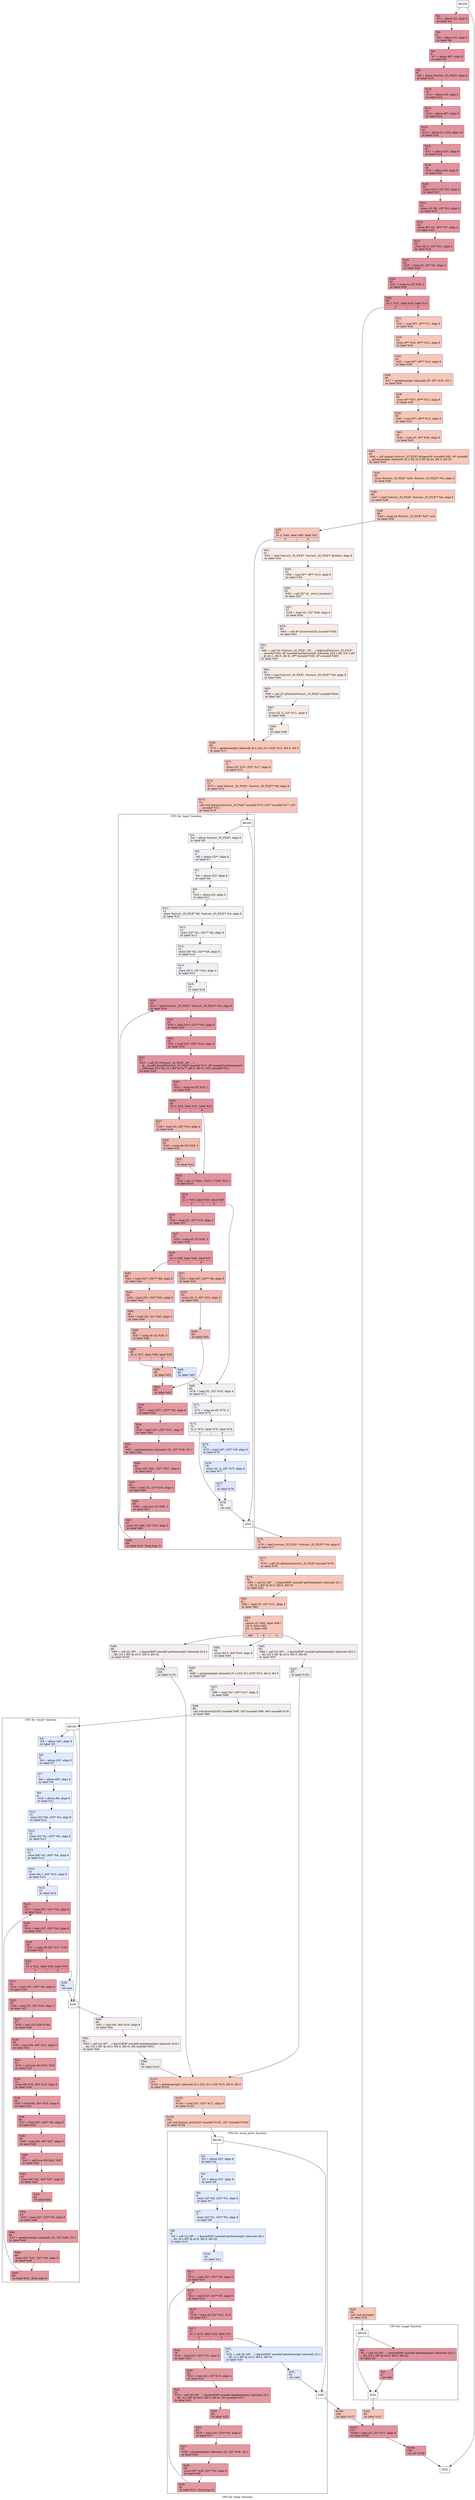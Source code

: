 digraph "CFG for 'main' function" {
	label="CFG for 'main' function";

	Nodebeginmain [shape=record, label="BEGIN"];
	Nodebeginmain -> Node0x7a5320
	Node0x7a5320 [shape=record,color="#b70d28ff", style=filled, fillcolor="#b70d2870",label="{%2:\l  %3 = alloca i32, align 4\l  br label %4\l}"];
	Node0x7a5320 -> Node0x7a5a90;
	Node0x7a5a90 [shape=record,color="#b70d28ff", style=filled, fillcolor="#b70d2870",label="{%4:\l4:                                                \l  %5 = alloca i32, align 4\l  br label %6\l}"];
	Node0x7a5a90 -> Node0x7a5c10;
	Node0x7a5c10 [shape=record,color="#b70d28ff", style=filled, fillcolor="#b70d2870",label="{%6:\l6:                                                \l  %7 = alloca i8**, align 8\l  br label %8\l}"];
	Node0x7a5c10 -> Node0x7a5d40;
	Node0x7a5d40 [shape=record,color="#b70d28ff", style=filled, fillcolor="#b70d2870",label="{%8:\l8:                                                \l  %9 = alloca %struct._IO_FILE*, align 8\l  br label %10\l}"];
	Node0x7a5d40 -> Node0x7a5b50;
	Node0x7a5b50 [shape=record,color="#b70d28ff", style=filled, fillcolor="#b70d2870",label="{%10:\l10:                                               \l  %11 = alloca i32, align 4\l  br label %12\l}"];
	Node0x7a5b50 -> Node0x7a5f50;
	Node0x7a5f50 [shape=record,color="#b70d28ff", style=filled, fillcolor="#b70d2870",label="{%12:\l12:                                               \l  %13 = alloca i8**, align 8\l  br label %14\l}"];
	Node0x7a5f50 -> Node0x7a6080;
	Node0x7a6080 [shape=record,color="#b70d28ff", style=filled, fillcolor="#b70d2870",label="{%14:\l14:                                               \l  %15 = alloca [5 x i32], align 16\l  br label %16\l}"];
	Node0x7a6080 -> Node0x7a61b0;
	Node0x7a61b0 [shape=record,color="#b70d28ff", style=filled, fillcolor="#b70d2870",label="{%16:\l16:                                               \l  %17 = alloca i32*, align 8\l  br label %18\l}"];
	Node0x7a61b0 -> Node0x7a62e0;
	Node0x7a62e0 [shape=record,color="#b70d28ff", style=filled, fillcolor="#b70d2870",label="{%18:\l18:                                               \l  %19 = alloca i64, align 8\l  br label %20\l}"];
	Node0x7a62e0 -> Node0x7a6410;
	Node0x7a6410 [shape=record,color="#b70d28ff", style=filled, fillcolor="#b70d2870",label="{%20:\l20:                                               \l  store i32 0, i32* %3, align 4\l  br label %21\l}"];
	Node0x7a6410 -> Node0x7a64d0;
	Node0x7a64d0 [shape=record,color="#b70d28ff", style=filled, fillcolor="#b70d2870",label="{%21:\l21:                                               \l  store i32 %0, i32* %5, align 4\l  br label %22\l}"];
	Node0x7a64d0 -> Node0x7a6590;
	Node0x7a6590 [shape=record,color="#b70d28ff", style=filled, fillcolor="#b70d2870",label="{%22:\l22:                                               \l  store i8** %1, i8*** %7, align 8\l  br label %23\l}"];
	Node0x7a6590 -> Node0x7a6650;
	Node0x7a6650 [shape=record,color="#b70d28ff", style=filled, fillcolor="#b70d2870",label="{%23:\l23:                                               \l  store i32 0, i32* %11, align 4\l  br label %24\l}"];
	Node0x7a6650 -> Node0x7a6710;
	Node0x7a6710 [shape=record,color="#b70d28ff", style=filled, fillcolor="#b70d2870",label="{%24:\l24:                                               \l  %25 = load i32, i32* %5, align 4\l  br label %26\l}"];
	Node0x7a6710 -> Node0x7a6840;
	Node0x7a6840 [shape=record,color="#b70d28ff", style=filled, fillcolor="#b70d2870",label="{%26:\l26:                                               \l  %27 = icmp ne i32 %25, 2\l  br label %28\l}"];
	Node0x7a6840 -> Node0x7a6930;
	Node0x7a6930 [shape=record,color="#b70d28ff", style=filled, fillcolor="#b70d2870",label="{%28:\l28:                                               \l  br i1 %27, label %29, label %31\l|{<s0>T|<s1>F}}"];
	Node0x7a6930:s0 -> Node0x7a69f0;
	Node0x7a6930:s1 -> Node0x7a6a40;
	Node0x7a69f0 [shape=record,color="#3d50c3ff", style=filled, fillcolor="#ec7f6370",label="{%29:\l29:                                               \l  call void @usage()\l  br label %30\l}"];
	Node0x7a69f0 -> Nodebeginusage;
	Nodeendusage -> Node0x7a6ce0;
	Node0x7a6ce0 [shape=record,color="#3d50c3ff", style=filled, fillcolor="#ec7f6370",label="{%30:\l30:                                               \l  br label %107\l}"];
	Node0x7a6ce0 -> Node0x7a6da0;
	Node0x7a6a40 [shape=record,color="#3d50c3ff", style=filled, fillcolor="#ec7f6370",label="{%31:\l31:                                               \l  %32 = load i8**, i8*** %7, align 8\l  br label %33\l}"];
	Node0x7a6a40 -> Node0x7a70e0;
	Node0x7a70e0 [shape=record,color="#3d50c3ff", style=filled, fillcolor="#ec7f6370",label="{%33:\l33:                                               \l  store i8** %32, i8*** %13, align 8\l  br label %34\l}"];
	Node0x7a70e0 -> Node0x7a7230;
	Node0x7a7230 [shape=record,color="#3d50c3ff", style=filled, fillcolor="#ec7f6370",label="{%34:\l34:                                               \l  %35 = load i8**, i8*** %13, align 8\l  br label %36\l}"];
	Node0x7a7230 -> Node0x7a7360;
	Node0x7a7360 [shape=record,color="#3d50c3ff", style=filled, fillcolor="#ec7f6370",label="{%36:\l36:                                               \l  %37 = getelementptr inbounds i8*, i8** %35, i32 1\l  br label %38\l}"];
	Node0x7a7360 -> Node0x7a74c0;
	Node0x7a74c0 [shape=record,color="#3d50c3ff", style=filled, fillcolor="#ec7f6370",label="{%38:\l38:                                               \l  store i8** %37, i8*** %13, align 8\l  br label %39\l}"];
	Node0x7a74c0 -> Node0x7a7610;
	Node0x7a7610 [shape=record,color="#3d50c3ff", style=filled, fillcolor="#ec7f6370",label="{%39:\l39:                                               \l  %40 = load i8**, i8*** %13, align 8\l  br label %41\l}"];
	Node0x7a7610 -> Node0x7a7740;
	Node0x7a7740 [shape=record,color="#3d50c3ff", style=filled, fillcolor="#ec7f6370",label="{%41:\l41:                                               \l  %42 = load i8*, i8** %40, align 8\l  br label %43\l}"];
	Node0x7a7740 -> Node0x7a7870;
	Node0x7a7870 [shape=record,color="#3d50c3ff", style=filled, fillcolor="#ec7f6370",label="{%43:\l43:                                               \l  %44 = call noalias %struct._IO_FILE* @fopen(i8* noundef %42, i8* noundef\l... getelementptr inbounds ([2 x i8], [2 x i8]* @.str, i64 0, i64 0))\l  br label %45\l}"];
	Node0x7a7870 -> Node0x7a7e30;
	Node0x7a7e30 [shape=record,color="#3d50c3ff", style=filled, fillcolor="#ec7f6370",label="{%45:\l45:                                               \l  store %struct._IO_FILE* %44, %struct._IO_FILE** %9, align 8\l  br label %46\l}"];
	Node0x7a7e30 -> Node0x7a7fc0;
	Node0x7a7fc0 [shape=record,color="#3d50c3ff", style=filled, fillcolor="#ec7f6370",label="{%46:\l46:                                               \l  %47 = load %struct._IO_FILE*, %struct._IO_FILE** %9, align 8\l  br label %48\l}"];
	Node0x7a7fc0 -> Node0x7a80f0;
	Node0x7a80f0 [shape=record,color="#3d50c3ff", style=filled, fillcolor="#ec7f6370",label="{%48:\l48:                                               \l  %49 = icmp ne %struct._IO_FILE* %47, null\l  br label %50\l}"];
	Node0x7a80f0 -> Node0x7a8650;
	Node0x7a8650 [shape=record,color="#3d50c3ff", style=filled, fillcolor="#ec7f6370",label="{%50:\l50:                                               \l  br i1 %49, label %69, label %51\l|{<s0>T|<s1>F}}"];
	Node0x7a8650:s0 -> Node0x7a8710;
	Node0x7a8650:s1 -> Node0x7a8760;
	Node0x7a8760 [shape=record,color="#3d50c3ff", style=filled, fillcolor="#ecd3c570",label="{%51:\l51:                                               \l  %52 = load %struct._IO_FILE*, %struct._IO_FILE** @stderr, align 8\l  br label %53\l}"];
	Node0x7a8760 -> Node0x7a8910;
	Node0x7a8910 [shape=record,color="#3d50c3ff", style=filled, fillcolor="#ecd3c570",label="{%53:\l53:                                               \l  %54 = load i8**, i8*** %13, align 8\l  br label %55\l}"];
	Node0x7a8910 -> Node0x7a8a40;
	Node0x7a8a40 [shape=record,color="#3d50c3ff", style=filled, fillcolor="#ecd3c570",label="{%55:\l55:                                               \l  %56 = call i32* @__errno_location()\l  br label %57\l}"];
	Node0x7a8a40 -> Node0x7a8d60;
	Node0x7a8d60 [shape=record,color="#3d50c3ff", style=filled, fillcolor="#ecd3c570",label="{%57:\l57:                                               \l  %58 = load i32, i32* %56, align 4\l  br label %59\l}"];
	Node0x7a8d60 -> Node0x7a8e90;
	Node0x7a8e90 [shape=record,color="#3d50c3ff", style=filled, fillcolor="#ecd3c570",label="{%59:\l59:                                               \l  %60 = call i8* @strerror(i32 noundef %58)\l  br label %61\l}"];
	Node0x7a8e90 -> Node0x7a9150;
	Node0x7a9150 [shape=record,color="#3d50c3ff", style=filled, fillcolor="#ecd3c570",label="{%61:\l61:                                               \l  %62 = call i32 (%struct._IO_FILE*, i8*, ...) @fprintf(%struct._IO_FILE*\l... noundef %52, i8* noundef getelementptr inbounds ([24 x i8], [24 x i8]*\l... @.str.1, i64 0, i64 0), i8** noundef %54, i8* noundef %60)\l  br label %63\l}"];
	Node0x7a9150 -> Node0x7a9510;
	Node0x7a9510 [shape=record,color="#3d50c3ff", style=filled, fillcolor="#ecd3c570",label="{%63:\l63:                                               \l  %64 = load %struct._IO_FILE*, %struct._IO_FILE** %9, align 8\l  br label %65\l}"];
	Node0x7a9510 -> Node0x7a9a50;
	Node0x7a9a50 [shape=record,color="#3d50c3ff", style=filled, fillcolor="#ecd3c570",label="{%65:\l65:                                               \l  %66 = call i32 @fclose(%struct._IO_FILE* noundef %64)\l  br label %67\l}"];
	Node0x7a9a50 -> Node0x7a9d20;
	Node0x7a9d20 [shape=record,color="#3d50c3ff", style=filled, fillcolor="#ecd3c570",label="{%67:\l67:                                               \l  store i32 -2, i32* %11, align 4\l  br label %68\l}"];
	Node0x7a9d20 -> Node0x7a9ea0;
	Node0x7a9ea0 [shape=record,color="#3d50c3ff", style=filled, fillcolor="#ecd3c570",label="{%68:\l68:                                               \l  br label %69\l}"];
	Node0x7a9ea0 -> Node0x7a8710;
	Node0x7a8710 [shape=record,color="#3d50c3ff", style=filled, fillcolor="#ec7f6370",label="{%69:\l69:                                               \l  %70 = getelementptr inbounds [5 x i32], [5 x i32]* %15, i64 0, i64 0\l  br label %71\l}"];
	Node0x7a8710 -> Node0x7aa090;
	Node0x7aa090 [shape=record,color="#3d50c3ff", style=filled, fillcolor="#ec7f6370",label="{%71:\l71:                                               \l  store i32* %70, i32** %17, align 8\l  br label %72\l}"];
	Node0x7aa090 -> Node0x7aa1e0;
	Node0x7aa1e0 [shape=record,color="#3d50c3ff", style=filled, fillcolor="#ec7f6370",label="{%72:\l72:                                               \l  %73 = load %struct._IO_FILE*, %struct._IO_FILE** %9, align 8\l  br label %74\l}"];
	Node0x7aa1e0 -> Node0x7aa310;
	Node0x7aa310 [shape=record,color="#3d50c3ff", style=filled, fillcolor="#ec7f6370",label="{%74:\l74:                                               \l  call void @input(%struct._IO_FILE* noundef %73, i32** noundef %17, i32*\l... noundef %11)\l  br label %75\l}"];
	Node0x7aa310 -> Nodebegininput;
	Nodeendinput -> Node0x7aa560;
	Node0x7aa560 [shape=record,color="#3d50c3ff", style=filled, fillcolor="#ec7f6370",label="{%75:\l75:                                               \l  %76 = load %struct._IO_FILE*, %struct._IO_FILE** %9, align 8\l  br label %77\l}"];
	Node0x7aa560 -> Node0x7aa690;
	Node0x7aa690 [shape=record,color="#3d50c3ff", style=filled, fillcolor="#ec7f6370",label="{%77:\l77:                                               \l  %78 = call i32 @fclose(%struct._IO_FILE* noundef %76)\l  br label %79\l}"];
	Node0x7aa690 -> Node0x7aa840;
	Node0x7aa840 [shape=record,color="#3d50c3ff", style=filled, fillcolor="#ec7f6370",label="{%79:\l79:                                               \l  %80 = call i32 (i8*, ...) @printf(i8* noundef getelementptr inbounds ([2 x\l... i8], [2 x i8]* @.str.2, i64 0, i64 0))\l  br label %81\l}"];
	Node0x7aa840 -> Node0x7aaba0;
	Node0x7aaba0 [shape=record,color="#3d50c3ff", style=filled, fillcolor="#ec7f6370",label="{%81:\l81:                                               \l  %82 = load i32, i32* %11, align 4\l  br label %83\l}"];
	Node0x7aaba0 -> Node0x7aacd0;
	Node0x7aacd0 [shape=record,color="#3d50c3ff", style=filled, fillcolor="#ec7f6370",label="{%83:\l83:                                               \l  switch i32 %82, label %98 [\l    i32 0, label %84\l    i32 -3, label %95\l  ]\l|{<s0>def|<s1>0|<s2>-3}}"];
	Node0x7aacd0:s0 -> Node0x7aad90;
	Node0x7aacd0:s1 -> Node0x7aade0;
	Node0x7aacd0:s2 -> Node0x7aae60;
	Node0x7aade0 [shape=record,color="#3d50c3ff", style=filled, fillcolor="#e5d8d170",label="{%84:\l84:                                               \l  store i64 0, i64* %19, align 8\l  br label %85\l}"];
	Node0x7aade0 -> Node0x7ab0a0;
	Node0x7ab0a0 [shape=record,color="#3d50c3ff", style=filled, fillcolor="#e5d8d170",label="{%85:\l85:                                               \l  %86 = getelementptr inbounds [5 x i32], [5 x i32]* %15, i64 0, i64 0\l  br label %87\l}"];
	Node0x7ab0a0 -> Node0x7ab220;
	Node0x7ab220 [shape=record,color="#3d50c3ff", style=filled, fillcolor="#e5d8d170",label="{%87:\l87:                                               \l  %88 = load i32*, i32** %17, align 8\l  br label %89\l}"];
	Node0x7ab220 -> Node0x7ab350;
	Node0x7ab350 [shape=record,color="#3d50c3ff", style=filled, fillcolor="#e5d8d170",label="{%89:\l89:                                               \l  call void @result(i32* noundef %86, i32* noundef %88, i64* noundef %19)\l  br label %90\l}"];
	Node0x7ab350 -> Nodebeginresult;
	Nodeendresult -> Node0x7ab580;
	Node0x7ab580 [shape=record,color="#3d50c3ff", style=filled, fillcolor="#e5d8d170",label="{%90:\l90:                                               \l  %91 = load i64, i64* %19, align 8\l  br label %92\l}"];
	Node0x7ab580 -> Node0x7ab6b0;
	Node0x7ab6b0 [shape=record,color="#3d50c3ff", style=filled, fillcolor="#e5d8d170",label="{%92:\l92:                                               \l  %93 = call i32 (i8*, ...) @printf(i8* noundef getelementptr inbounds ([16 x\l... i8], [16 x i8]* @.str.3, i64 0, i64 0), i64 noundef %91)\l  br label %94\l}"];
	Node0x7ab6b0 -> Node0x7ab910;
	Node0x7ab910 [shape=record,color="#3d50c3ff", style=filled, fillcolor="#e5d8d170",label="{%94:\l94:                                               \l  br label %101\l}"];
	Node0x7ab910 -> Node0x7ab9d0;
	Node0x7aae60 [shape=record,color="#3d50c3ff", style=filled, fillcolor="#e5d8d170",label="{%95:\l95:                                               \l  %96 = call i32 (i8*, ...) @printf(i8* noundef getelementptr inbounds ([22 x\l... i8], [22 x i8]* @.str.4, i64 0, i64 0))\l  br label %97\l}"];
	Node0x7aae60 -> Node0x7abc10;
	Node0x7abc10 [shape=record,color="#3d50c3ff", style=filled, fillcolor="#e5d8d170",label="{%97:\l97:                                               \l  br label %101\l}"];
	Node0x7abc10 -> Node0x7ab9d0;
	Node0x7aad90 [shape=record,color="#3d50c3ff", style=filled, fillcolor="#e5d8d170",label="{%98:\l98:                                               \l  %99 = call i32 (i8*, ...) @printf(i8* noundef getelementptr inbounds ([14 x\l... i8], [14 x i8]* @.str.5, i64 0, i64 0))\l  br label %100\l}"];
	Node0x7aad90 -> Node0x7abec0;
	Node0x7abec0 [shape=record,color="#3d50c3ff", style=filled, fillcolor="#e5d8d170",label="{%100:\l100:                                              \l  br label %101\l}"];
	Node0x7abec0 -> Node0x7ab9d0;
	Node0x7ab9d0 [shape=record,color="#3d50c3ff", style=filled, fillcolor="#ec7f6370",label="{%101:\l101:                                              \l  %102 = getelementptr inbounds [5 x i32], [5 x i32]* %15, i64 0, i64 0\l  br label %103\l}"];
	Node0x7ab9d0 -> Node0x7ac0b0;
	Node0x7ac0b0 [shape=record,color="#3d50c3ff", style=filled, fillcolor="#ec7f6370",label="{%103:\l103:                                              \l  %104 = load i32*, i32** %17, align 8\l  br label %105\l}"];
	Node0x7ac0b0 -> Node0x7ac1e0;
	Node0x7ac1e0 [shape=record,color="#3d50c3ff", style=filled, fillcolor="#ec7f6370",label="{%105:\l105:                                              \l  call void @array_print(i32* noundef %102, i32* noundef %104)\l  br label %106\l}"];
	Node0x7ac1e0 -> Nodebeginarray_print;
	Nodeendarray_print -> Node0x7ac4d0;
	Node0x7ac4d0 [shape=record,color="#3d50c3ff", style=filled, fillcolor="#ec7f6370",label="{%106:\l106:                                              \l  br label %107\l}"];
	Node0x7ac4d0 -> Node0x7a6da0;
	Node0x7a6da0 [shape=record,color="#b70d28ff", style=filled, fillcolor="#b70d2870",label="{%107:\l107:                                              \l  %108 = load i32, i32* %11, align 4\l  br label %109\l}"];
	Node0x7a6da0 -> Node0x7ac670;
	Node0x7ac670 [shape=record,color="#b70d28ff", style=filled, fillcolor="#b70d2870",label="{%109:\l109:                                              \l  ret i32 %108\l}"];
	Node0x7ac670 -> Nodeendmain;
	Nodeendmain [shape=record, label="END"];
	Nodebeginmain -> Nodeendmain;
	subgraph cluster_usage {
		label = "CFG for 'usage' function";
		graph[style=filled, bgcolor=white];
		Nodebeginusage [shape=record, label="BEGIN"];
	
		Nodebeginusage -> Node0x7aca70;
		Node0x7aca70 [shape=record,color="#b70d28ff", style=filled, fillcolor="#b70d2870",label="{%0:\l  %1 = call i32 (i8*, ...) @printf(i8* noundef getelementptr inbounds ([25 x\l... i8], [25 x i8]* @.str.6, i64 0, i64 0))\l  br label %2\l}"];
		Node0x7aca70 -> Node0x7acbd0;
		Node0x7acbd0 [shape=record,color="#b70d28ff", style=filled, fillcolor="#b70d2870",label="{%2:\l2:                                                \l  ret void\l}"];
		Node0x7acbd0 -> Nodeendusage;
		Nodeendusage [shape=record, label="END"];
		Nodebeginusage -> Nodeendusage;
	}
	subgraph cluster_input {
		label = "CFG for 'input' function";
		graph[style=filled, bgcolor=white];
		Nodebegininput [shape=record, label="BEGIN"];
	
		Nodebegininput -> Node0x7ad1e0;
		Node0x7ad1e0 [shape=record,color="#3d50c3ff", style=filled, fillcolor="#dedcdb70",label="{%3:\l  %4 = alloca %struct._IO_FILE*, align 8\l  br label %5\l}"];
		Node0x7ad1e0 -> Node0x7ad2f0;
		Node0x7ad2f0 [shape=record,color="#3d50c3ff", style=filled, fillcolor="#dedcdb70",label="{%5:\l5:                                                \l  %6 = alloca i32**, align 8\l  br label %7\l}"];
		Node0x7ad2f0 -> Node0x7ad420;
		Node0x7ad420 [shape=record,color="#3d50c3ff", style=filled, fillcolor="#dedcdb70",label="{%7:\l7:                                                \l  %8 = alloca i32*, align 8\l  br label %9\l}"];
		Node0x7ad420 -> Node0x7ad2a0;
		Node0x7ad2a0 [shape=record,color="#3d50c3ff", style=filled, fillcolor="#dedcdb70",label="{%9:\l9:                                                \l  %10 = alloca i32, align 4\l  br label %11\l}"];
		Node0x7ad2a0 -> Node0x7ad630;
		Node0x7ad630 [shape=record,color="#3d50c3ff", style=filled, fillcolor="#dedcdb70",label="{%11:\l11:                                               \l  store %struct._IO_FILE* %0, %struct._IO_FILE** %4, align 8\l  br label %12\l}"];
		Node0x7ad630 -> Node0x7ad780;
		Node0x7ad780 [shape=record,color="#3d50c3ff", style=filled, fillcolor="#dedcdb70",label="{%12:\l12:                                               \l  store i32** %1, i32*** %6, align 8\l  br label %13\l}"];
		Node0x7ad780 -> Node0x7ad8d0;
		Node0x7ad8d0 [shape=record,color="#3d50c3ff", style=filled, fillcolor="#dedcdb70",label="{%13:\l13:                                               \l  store i32* %2, i32** %8, align 8\l  br label %14\l}"];
		Node0x7ad8d0 -> Node0x7ada20;
		Node0x7ada20 [shape=record,color="#3d50c3ff", style=filled, fillcolor="#dedcdb70",label="{%14:\l14:                                               \l  store i32 0, i32* %10, align 4\l  br label %15\l}"];
		Node0x7ada20 -> Node0x7adb70;
		Node0x7adb70 [shape=record,color="#3d50c3ff", style=filled, fillcolor="#dedcdb70",label="{%15:\l15:                                               \l  br label %16\l}"];
		Node0x7adb70 -> Node0x7adc30;
		Node0x7adc30 [shape=record,color="#b70d28ff", style=filled, fillcolor="#b70d2870",label="{%16:\l16:                                               \l  %17 = load %struct._IO_FILE*, %struct._IO_FILE** %4, align 8\l  br label %18\l}"];
		Node0x7adc30 -> Node0x7add60;
		Node0x7add60 [shape=record,color="#b70d28ff", style=filled, fillcolor="#b70d2870",label="{%18:\l18:                                               \l  %19 = load i32**, i32*** %6, align 8\l  br label %20\l}"];
		Node0x7add60 -> Node0x7ade90;
		Node0x7ade90 [shape=record,color="#b70d28ff", style=filled, fillcolor="#b70d2870",label="{%20:\l20:                                               \l  %21 = load i32*, i32** %19, align 8\l  br label %22\l}"];
		Node0x7ade90 -> Node0x7adfc0;
		Node0x7adfc0 [shape=record,color="#b70d28ff", style=filled, fillcolor="#b70d2870",label="{%22:\l22:                                               \l  %23 = call i32 (%struct._IO_FILE*, i8*, ...)\l... @__isoc99_fscanf(%struct._IO_FILE* noundef %17, i8* noundef getelementptr\l... inbounds ([3 x i8], [3 x i8]* @.str.7, i64 0, i64 0), i32* noundef %21)\l  br label %24\l}"];
		Node0x7adfc0 -> Node0x7ae160;
		Node0x7ae160 [shape=record,color="#b70d28ff", style=filled, fillcolor="#b70d2870",label="{%24:\l24:                                               \l  %25 = icmp eq i32 %23, 1\l  br label %26\l}"];
		Node0x7ae160 -> Node0x7ae2b0;
		Node0x7ae2b0 [shape=record,color="#b70d28ff", style=filled, fillcolor="#b70d2870",label="{%26:\l26:                                               \l  br i1 %25, label %27, label %32\l|{<s0>T|<s1>F}}"];
		Node0x7ae2b0:s0 -> Node0x7ae370;
		Node0x7ae2b0:s1 -> Node0x7ae3c0;
		Node0x7ae370 [shape=record,color="#3d50c3ff", style=filled, fillcolor="#dc5d4a70",label="{%27:\l27:                                               \l  %28 = load i32, i32* %10, align 4\l  br label %29\l}"];
		Node0x7ae370 -> Node0x7ae530;
		Node0x7ae530 [shape=record,color="#3d50c3ff", style=filled, fillcolor="#dc5d4a70",label="{%29:\l29:                                               \l  %30 = icmp sle i32 %28, 5\l  br label %31\l}"];
		Node0x7ae530 -> Node0x7ae680;
		Node0x7ae680 [shape=record,color="#3d50c3ff", style=filled, fillcolor="#dc5d4a70",label="{%31:\l31:                                               \l  br label %32\l}"];
		Node0x7ae680 -> Node0x7ae3c0;
		Node0x7ae3c0 [shape=record,color="#b70d28ff", style=filled, fillcolor="#b70d2870",label="{%32:\l32:                                               \l  %33 = phi i1 [ false, %26 ], [ %30, %31 ]\l  br label %34\l}"];
		Node0x7ae3c0 -> Node0x7ae830;
		Node0x7ae830 [shape=record,color="#b70d28ff", style=filled, fillcolor="#b70d2870",label="{%34:\l34:                                               \l  br i1 %33, label %35, label %69\l|{<s0>T|<s1>F}}"];
		Node0x7ae830:s0 -> Node0x7ae8f0;
		Node0x7ae830:s1 -> Node0x7ae940;
		Node0x7ae8f0 [shape=record,color="#b70d28ff", style=filled, fillcolor="#bb1b2c70",label="{%35:\l35:                                               \l  %36 = load i32, i32* %10, align 4\l  br label %37\l}"];
		Node0x7ae8f0 -> Node0x7aeab0;
		Node0x7aeab0 [shape=record,color="#b70d28ff", style=filled, fillcolor="#bb1b2c70",label="{%37:\l37:                                               \l  %38 = icmp slt i32 %36, 5\l  br label %39\l}"];
		Node0x7aeab0 -> Node0x7aec00;
		Node0x7aec00 [shape=record,color="#b70d28ff", style=filled, fillcolor="#bb1b2c70",label="{%39:\l39:                                               \l  br i1 %38, label %40, label %51\l|{<s0>T|<s1>F}}"];
		Node0x7aec00:s0 -> Node0x7aecc0;
		Node0x7aec00:s1 -> Node0x7aed10;
		Node0x7aecc0 [shape=record,color="#3d50c3ff", style=filled, fillcolor="#dc5d4a70",label="{%40:\l40:                                               \l  %41 = load i32**, i32*** %6, align 8\l  br label %42\l}"];
		Node0x7aecc0 -> Node0x7aee80;
		Node0x7aee80 [shape=record,color="#3d50c3ff", style=filled, fillcolor="#dc5d4a70",label="{%42:\l42:                                               \l  %43 = load i32*, i32** %41, align 8\l  br label %44\l}"];
		Node0x7aee80 -> Node0x7aefb0;
		Node0x7aefb0 [shape=record,color="#3d50c3ff", style=filled, fillcolor="#dc5d4a70",label="{%44:\l44:                                               \l  %45 = load i32, i32* %43, align 4\l  br label %46\l}"];
		Node0x7aefb0 -> Node0x7af0e0;
		Node0x7af0e0 [shape=record,color="#3d50c3ff", style=filled, fillcolor="#dc5d4a70",label="{%46:\l46:                                               \l  %47 = icmp slt i32 %45, 0\l  br label %48\l}"];
		Node0x7af0e0 -> Node0x7af230;
		Node0x7af230 [shape=record,color="#3d50c3ff", style=filled, fillcolor="#dc5d4a70",label="{%48:\l48:                                               \l  br i1 %47, label %49, label %50\l|{<s0>T|<s1>F}}"];
		Node0x7af230:s0 -> Node0x7af2f0;
		Node0x7af230:s1 -> Node0x7af340;
		Node0x7af2f0 [shape=record,color="#3d50c3ff", style=filled, fillcolor="#abc8fd70",label="{%49:\l49:                                               \l  br label %69\l}"];
		Node0x7af2f0 -> Node0x7ae940;
		Node0x7af340 [shape=record,color="#3d50c3ff", style=filled, fillcolor="#de614d70",label="{%50:\l50:                                               \l  br label %55\l}"];
		Node0x7af340 -> Node0x7af4b0;
		Node0x7aed10 [shape=record,color="#3d50c3ff", style=filled, fillcolor="#dc5d4a70",label="{%51:\l51:                                               \l  %52 = load i32*, i32** %8, align 8\l  br label %53\l}"];
		Node0x7aed10 -> Node0x7af5e0;
		Node0x7af5e0 [shape=record,color="#3d50c3ff", style=filled, fillcolor="#dc5d4a70",label="{%53:\l53:                                               \l  store i32 -3, i32* %52, align 4\l  br label %54\l}"];
		Node0x7af5e0 -> Node0x7af730;
		Node0x7af730 [shape=record,color="#3d50c3ff", style=filled, fillcolor="#dc5d4a70",label="{%54:\l54:                                               \l  br label %55\l}"];
		Node0x7af730 -> Node0x7af4b0;
		Node0x7af4b0 [shape=record,color="#b70d28ff", style=filled, fillcolor="#bb1b2c70",label="{%55:\l55:                                               \l  br label %56\l}"];
		Node0x7af4b0 -> Node0x7af860;
		Node0x7af860 [shape=record,color="#b70d28ff", style=filled, fillcolor="#bb1b2c70",label="{%56:\l56:                                               \l  %57 = load i32**, i32*** %6, align 8\l  br label %58\l}"];
		Node0x7af860 -> Node0x7af990;
		Node0x7af990 [shape=record,color="#b70d28ff", style=filled, fillcolor="#bb1b2c70",label="{%58:\l58:                                               \l  %59 = load i32*, i32** %57, align 8\l  br label %60\l}"];
		Node0x7af990 -> Node0x7afac0;
		Node0x7afac0 [shape=record,color="#b70d28ff", style=filled, fillcolor="#bb1b2c70",label="{%60:\l60:                                               \l  %61 = getelementptr inbounds i32, i32* %59, i32 1\l  br label %62\l}"];
		Node0x7afac0 -> Node0x7afc20;
		Node0x7afc20 [shape=record,color="#b70d28ff", style=filled, fillcolor="#bb1b2c70",label="{%62:\l62:                                               \l  store i32* %61, i32** %57, align 8\l  br label %63\l}"];
		Node0x7afc20 -> Node0x7afd70;
		Node0x7afd70 [shape=record,color="#b70d28ff", style=filled, fillcolor="#bb1b2c70",label="{%63:\l63:                                               \l  %64 = load i32, i32* %10, align 4\l  br label %65\l}"];
		Node0x7afd70 -> Node0x7afea0;
		Node0x7afea0 [shape=record,color="#b70d28ff", style=filled, fillcolor="#bb1b2c70",label="{%65:\l65:                                               \l  %66 = add nsw i32 %64, 1\l  br label %67\l}"];
		Node0x7afea0 -> Node0x7afff0;
		Node0x7afff0 [shape=record,color="#b70d28ff", style=filled, fillcolor="#bb1b2c70",label="{%67:\l67:                                               \l  store i32 %66, i32* %10, align 4\l  br label %68\l}"];
		Node0x7afff0 -> Node0x7b0140;
		Node0x7b0140 [shape=record,color="#b70d28ff", style=filled, fillcolor="#bb1b2c70",label="{%68:\l68:                                               \l  br label %16, !llvm.loop !6\l}"];
		Node0x7b0140 -> Node0x7adc30;
		Node0x7ae940 [shape=record,color="#3d50c3ff", style=filled, fillcolor="#dedcdb70",label="{%69:\l69:                                               \l  %70 = load i32, i32* %10, align 4\l  br label %71\l}"];
		Node0x7ae940 -> Node0x7b0d70;
		Node0x7b0d70 [shape=record,color="#3d50c3ff", style=filled, fillcolor="#dedcdb70",label="{%71:\l71:                                               \l  %72 = icmp ne i32 %70, 0\l  br label %73\l}"];
		Node0x7b0d70 -> Node0x7b0ec0;
		Node0x7b0ec0 [shape=record,color="#3d50c3ff", style=filled, fillcolor="#dedcdb70",label="{%73:\l73:                                               \l  br i1 %72, label %78, label %74\l|{<s0>T|<s1>F}}"];
		Node0x7b0ec0:s0 -> Node0x7b0f80;
		Node0x7b0ec0:s1 -> Node0x7b0fd0;
		Node0x7b0fd0 [shape=record,color="#3d50c3ff", style=filled, fillcolor="#b2ccfb70",label="{%74:\l74:                                               \l  %75 = load i32*, i32** %8, align 8\l  br label %76\l}"];
		Node0x7b0fd0 -> Node0x7b1140;
		Node0x7b1140 [shape=record,color="#3d50c3ff", style=filled, fillcolor="#b2ccfb70",label="{%76:\l76:                                               \l  store i32 -4, i32* %75, align 4\l  br label %77\l}"];
		Node0x7b1140 -> Node0x7b12c0;
		Node0x7b12c0 [shape=record,color="#3d50c3ff", style=filled, fillcolor="#b2ccfb70",label="{%77:\l77:                                               \l  br label %78\l}"];
		Node0x7b12c0 -> Node0x7b0f80;
		Node0x7b0f80 [shape=record,color="#3d50c3ff", style=filled, fillcolor="#dedcdb70",label="{%78:\l78:                                               \l  ret void\l}"];
		Node0x7b0f80 -> Nodeendinput;
		Nodeendinput [shape=record, label="END"];
		Nodebegininput -> Nodeendinput;
	}
	subgraph cluster_result {
		label = "CFG for 'result' function";
		graph[style=filled, bgcolor=white];
		Nodebeginresult [shape=record, label="BEGIN"];
	
		Nodebeginresult -> Node0x7b1720;
		Node0x7b1720 [shape=record,color="#3d50c3ff", style=filled, fillcolor="#b9d0f970",label="{%3:\l  %4 = alloca i32*, align 8\l  br label %5\l}"];
		Node0x7b1720 -> Node0x7b1830;
		Node0x7b1830 [shape=record,color="#3d50c3ff", style=filled, fillcolor="#b9d0f970",label="{%5:\l5:                                                \l  %6 = alloca i32*, align 8\l  br label %7\l}"];
		Node0x7b1830 -> Node0x7b1960;
		Node0x7b1960 [shape=record,color="#3d50c3ff", style=filled, fillcolor="#b9d0f970",label="{%7:\l7:                                                \l  %8 = alloca i64*, align 8\l  br label %9\l}"];
		Node0x7b1960 -> Node0x7b17e0;
		Node0x7b17e0 [shape=record,color="#3d50c3ff", style=filled, fillcolor="#b9d0f970",label="{%9:\l9:                                                \l  %10 = alloca i64, align 8\l  br label %11\l}"];
		Node0x7b17e0 -> Node0x7b1b70;
		Node0x7b1b70 [shape=record,color="#3d50c3ff", style=filled, fillcolor="#b9d0f970",label="{%11:\l11:                                               \l  store i32* %0, i32** %4, align 8\l  br label %12\l}"];
		Node0x7b1b70 -> Node0x7b1cc0;
		Node0x7b1cc0 [shape=record,color="#3d50c3ff", style=filled, fillcolor="#b9d0f970",label="{%12:\l12:                                               \l  store i32* %1, i32** %6, align 8\l  br label %13\l}"];
		Node0x7b1cc0 -> Node0x7b1e10;
		Node0x7b1e10 [shape=record,color="#3d50c3ff", style=filled, fillcolor="#b9d0f970",label="{%13:\l13:                                               \l  store i64* %2, i64** %8, align 8\l  br label %14\l}"];
		Node0x7b1e10 -> Node0x7b1f60;
		Node0x7b1f60 [shape=record,color="#3d50c3ff", style=filled, fillcolor="#b9d0f970",label="{%14:\l14:                                               \l  store i64 1, i64* %10, align 8\l  br label %15\l}"];
		Node0x7b1f60 -> Node0x7b20b0;
		Node0x7b20b0 [shape=record,color="#3d50c3ff", style=filled, fillcolor="#b9d0f970",label="{%15:\l15:                                               \l  br label %16\l}"];
		Node0x7b20b0 -> Node0x7b2170;
		Node0x7b2170 [shape=record,color="#b70d28ff", style=filled, fillcolor="#b70d2870",label="{%16:\l16:                                               \l  %17 = load i32*, i32** %4, align 8\l  br label %18\l}"];
		Node0x7b2170 -> Node0x7b22a0;
		Node0x7b22a0 [shape=record,color="#b70d28ff", style=filled, fillcolor="#b70d2870",label="{%18:\l18:                                               \l  %19 = load i32*, i32** %6, align 8\l  br label %20\l}"];
		Node0x7b22a0 -> Node0x7b23d0;
		Node0x7b23d0 [shape=record,color="#b70d28ff", style=filled, fillcolor="#b70d2870",label="{%20:\l20:                                               \l  %21 = icmp ult i32* %17, %19\l  br label %22\l}"];
		Node0x7b23d0 -> Node0x7b2490;
		Node0x7b2490 [shape=record,color="#b70d28ff", style=filled, fillcolor="#b70d2870",label="{%22:\l22:                                               \l  br i1 %21, label %23, label %50\l|{<s0>T|<s1>F}}"];
		Node0x7b2490:s0 -> Node0x7b2550;
		Node0x7b2490:s1 -> Node0x7b25a0;
		Node0x7b2550 [shape=record,color="#b70d28ff", style=filled, fillcolor="#bb1b2c70",label="{%23:\l23:                                               \l  %24 = load i32*, i32** %4, align 8\l  br label %25\l}"];
		Node0x7b2550 -> Node0x7b2710;
		Node0x7b2710 [shape=record,color="#b70d28ff", style=filled, fillcolor="#bb1b2c70",label="{%25:\l25:                                               \l  %26 = load i32, i32* %24, align 4\l  br label %27\l}"];
		Node0x7b2710 -> Node0x7b2840;
		Node0x7b2840 [shape=record,color="#b70d28ff", style=filled, fillcolor="#bb1b2c70",label="{%27:\l27:                                               \l  %28 = sext i32 %26 to i64\l  br label %29\l}"];
		Node0x7b2840 -> Node0x7b2970;
		Node0x7b2970 [shape=record,color="#b70d28ff", style=filled, fillcolor="#bb1b2c70",label="{%29:\l29:                                               \l  %30 = load i64, i64* %10, align 8\l  br label %31\l}"];
		Node0x7b2970 -> Node0x7b2aa0;
		Node0x7b2aa0 [shape=record,color="#b70d28ff", style=filled, fillcolor="#bb1b2c70",label="{%31:\l31:                                               \l  %32 = mul nsw i64 %30, %28\l  br label %33\l}"];
		Node0x7b2aa0 -> Node0x7b2bf0;
		Node0x7b2bf0 [shape=record,color="#b70d28ff", style=filled, fillcolor="#bb1b2c70",label="{%33:\l33:                                               \l  store i64 %32, i64* %10, align 8\l  br label %34\l}"];
		Node0x7b2bf0 -> Node0x7b2d40;
		Node0x7b2d40 [shape=record,color="#b70d28ff", style=filled, fillcolor="#bb1b2c70",label="{%34:\l34:                                               \l  %35 = load i64, i64* %10, align 8\l  br label %36\l}"];
		Node0x7b2d40 -> Node0x7b2e70;
		Node0x7b2e70 [shape=record,color="#b70d28ff", style=filled, fillcolor="#bb1b2c70",label="{%36:\l36:                                               \l  %37 = load i64*, i64** %8, align 8\l  br label %38\l}"];
		Node0x7b2e70 -> Node0x7b2fa0;
		Node0x7b2fa0 [shape=record,color="#b70d28ff", style=filled, fillcolor="#bb1b2c70",label="{%38:\l38:                                               \l  %39 = load i64, i64* %37, align 8\l  br label %40\l}"];
		Node0x7b2fa0 -> Node0x7b30d0;
		Node0x7b30d0 [shape=record,color="#b70d28ff", style=filled, fillcolor="#bb1b2c70",label="{%40:\l40:                                               \l  %41 = add nsw i64 %39, %35\l  br label %42\l}"];
		Node0x7b30d0 -> Node0x7b3220;
		Node0x7b3220 [shape=record,color="#b70d28ff", style=filled, fillcolor="#bb1b2c70",label="{%42:\l42:                                               \l  store i64 %41, i64* %37, align 8\l  br label %43\l}"];
		Node0x7b3220 -> Node0x7b3370;
		Node0x7b3370 [shape=record,color="#b70d28ff", style=filled, fillcolor="#bb1b2c70",label="{%43:\l43:                                               \l  br label %44\l}"];
		Node0x7b3370 -> Node0x7b3430;
		Node0x7b3430 [shape=record,color="#b70d28ff", style=filled, fillcolor="#bb1b2c70",label="{%44:\l44:                                               \l  %45 = load i32*, i32** %4, align 8\l  br label %46\l}"];
		Node0x7b3430 -> Node0x7b3560;
		Node0x7b3560 [shape=record,color="#b70d28ff", style=filled, fillcolor="#bb1b2c70",label="{%46:\l46:                                               \l  %47 = getelementptr inbounds i32, i32* %45, i32 1\l  br label %48\l}"];
		Node0x7b3560 -> Node0x7b36c0;
		Node0x7b36c0 [shape=record,color="#b70d28ff", style=filled, fillcolor="#bb1b2c70",label="{%48:\l48:                                               \l  store i32* %47, i32** %4, align 8\l  br label %49\l}"];
		Node0x7b36c0 -> Node0x7b3810;
		Node0x7b3810 [shape=record,color="#b70d28ff", style=filled, fillcolor="#bb1b2c70",label="{%49:\l49:                                               \l  br label %16, !llvm.loop !6\l}"];
		Node0x7b3810 -> Node0x7b2170;
		Node0x7b25a0 [shape=record,color="#3d50c3ff", style=filled, fillcolor="#b9d0f970",label="{%50:\l50:                                               \l  ret void\l}"];
		Node0x7b25a0 -> Nodeendresult;
		Nodeendresult [shape=record, label="END"];
		Nodebeginresult -> Nodeendresult;
	}
	subgraph cluster_array_print {
		label = "CFG for 'array_print' function";
		graph[style=filled, bgcolor=white];
		Nodebeginarray_print [shape=record, label="BEGIN"];
	
		Nodebeginarray_print -> Node0x7b3ba0;
		Node0x7b3ba0 [shape=record,color="#3d50c3ff", style=filled, fillcolor="#b9d0f970",label="{%2:\l  %3 = alloca i32*, align 8\l  br label %4\l}"];
		Node0x7b3ba0 -> Node0x7b3c60;
		Node0x7b3c60 [shape=record,color="#3d50c3ff", style=filled, fillcolor="#b9d0f970",label="{%4:\l4:                                                \l  %5 = alloca i32*, align 8\l  br label %6\l}"];
		Node0x7b3c60 -> Node0x7b3de0;
		Node0x7b3de0 [shape=record,color="#3d50c3ff", style=filled, fillcolor="#b9d0f970",label="{%6:\l6:                                                \l  store i32* %0, i32** %3, align 8\l  br label %7\l}"];
		Node0x7b3de0 -> Node0x7b3ea0;
		Node0x7b3ea0 [shape=record,color="#3d50c3ff", style=filled, fillcolor="#b9d0f970",label="{%7:\l7:                                                \l  store i32* %1, i32** %5, align 8\l  br label %8\l}"];
		Node0x7b3ea0 -> Node0x7b3ff0;
		Node0x7b3ff0 [shape=record,color="#3d50c3ff", style=filled, fillcolor="#b9d0f970",label="{%8:\l8:                                                \l  %9 = call i32 (i8*, ...) @printf(i8* noundef getelementptr inbounds ([8 x\l... i8], [8 x i8]* @.str.8, i64 0, i64 0))\l  br label %10\l}"];
		Node0x7b3ff0 -> Node0x7b4270;
		Node0x7b4270 [shape=record,color="#3d50c3ff", style=filled, fillcolor="#b9d0f970",label="{%10:\l10:                                               \l  br label %11\l}"];
		Node0x7b4270 -> Node0x7b4330;
		Node0x7b4330 [shape=record,color="#b70d28ff", style=filled, fillcolor="#b70d2870",label="{%11:\l11:                                               \l  %12 = load i32*, i32** %3, align 8\l  br label %13\l}"];
		Node0x7b4330 -> Node0x7b4460;
		Node0x7b4460 [shape=record,color="#b70d28ff", style=filled, fillcolor="#b70d2870",label="{%13:\l13:                                               \l  %14 = load i32*, i32** %5, align 8\l  br label %15\l}"];
		Node0x7b4460 -> Node0x7b4590;
		Node0x7b4590 [shape=record,color="#b70d28ff", style=filled, fillcolor="#b70d2870",label="{%15:\l15:                                               \l  %16 = icmp ult i32* %12, %14\l  br label %17\l}"];
		Node0x7b4590 -> Node0x7b46e0;
		Node0x7b46e0 [shape=record,color="#b70d28ff", style=filled, fillcolor="#b70d2870",label="{%17:\l17:                                               \l  br i1 %16, label %18, label %31\l|{<s0>T|<s1>F}}"];
		Node0x7b46e0:s0 -> Node0x7b47a0;
		Node0x7b46e0:s1 -> Node0x7b47f0;
		Node0x7b47a0 [shape=record,color="#b70d28ff", style=filled, fillcolor="#bb1b2c70",label="{%18:\l18:                                               \l  %19 = load i32*, i32** %3, align 8\l  br label %20\l}"];
		Node0x7b47a0 -> Node0x7b49a0;
		Node0x7b49a0 [shape=record,color="#b70d28ff", style=filled, fillcolor="#bb1b2c70",label="{%20:\l20:                                               \l  %21 = load i32, i32* %19, align 4\l  br label %22\l}"];
		Node0x7b49a0 -> Node0x7b4ad0;
		Node0x7b4ad0 [shape=record,color="#b70d28ff", style=filled, fillcolor="#bb1b2c70",label="{%22:\l22:                                               \l  %23 = call i32 (i8*, ...) @printf(i8* noundef getelementptr inbounds ([4 x\l... i8], [4 x i8]* @.str.9, i64 0, i64 0), i32 noundef %21)\l  br label %24\l}"];
		Node0x7b4ad0 -> Node0x7b4ca0;
		Node0x7b4ca0 [shape=record,color="#b70d28ff", style=filled, fillcolor="#bb1b2c70",label="{%24:\l24:                                               \l  br label %25\l}"];
		Node0x7b4ca0 -> Node0x7b4d60;
		Node0x7b4d60 [shape=record,color="#b70d28ff", style=filled, fillcolor="#bb1b2c70",label="{%25:\l25:                                               \l  %26 = load i32*, i32** %3, align 8\l  br label %27\l}"];
		Node0x7b4d60 -> Node0x7b4e90;
		Node0x7b4e90 [shape=record,color="#b70d28ff", style=filled, fillcolor="#bb1b2c70",label="{%27:\l27:                                               \l  %28 = getelementptr inbounds i32, i32* %26, i32 1\l  br label %29\l}"];
		Node0x7b4e90 -> Node0x7b4ff0;
		Node0x7b4ff0 [shape=record,color="#b70d28ff", style=filled, fillcolor="#bb1b2c70",label="{%29:\l29:                                               \l  store i32* %28, i32** %3, align 8\l  br label %30\l}"];
		Node0x7b4ff0 -> Node0x7b5140;
		Node0x7b5140 [shape=record,color="#b70d28ff", style=filled, fillcolor="#bb1b2c70",label="{%30:\l30:                                               \l  br label %11, !llvm.loop !6\l}"];
		Node0x7b5140 -> Node0x7b4330;
		Node0x7b47f0 [shape=record,color="#3d50c3ff", style=filled, fillcolor="#b9d0f970",label="{%31:\l31:                                               \l  %32 = call i32 (i8*, ...) @printf(i8* noundef getelementptr inbounds ([2 x\l... i8], [2 x i8]* @.str.2, i64 0, i64 0))\l  br label %33\l}"];
		Node0x7b47f0 -> Node0x7b5420;
		Node0x7b5420 [shape=record,color="#3d50c3ff", style=filled, fillcolor="#b9d0f970",label="{%33:\l33:                                               \l  ret void\l}"];
		Node0x7b5420 -> Nodeendarray_print;
		Nodeendarray_print [shape=record, label="END"];
		Nodebeginarray_print -> Nodeendarray_print;
	}
}
